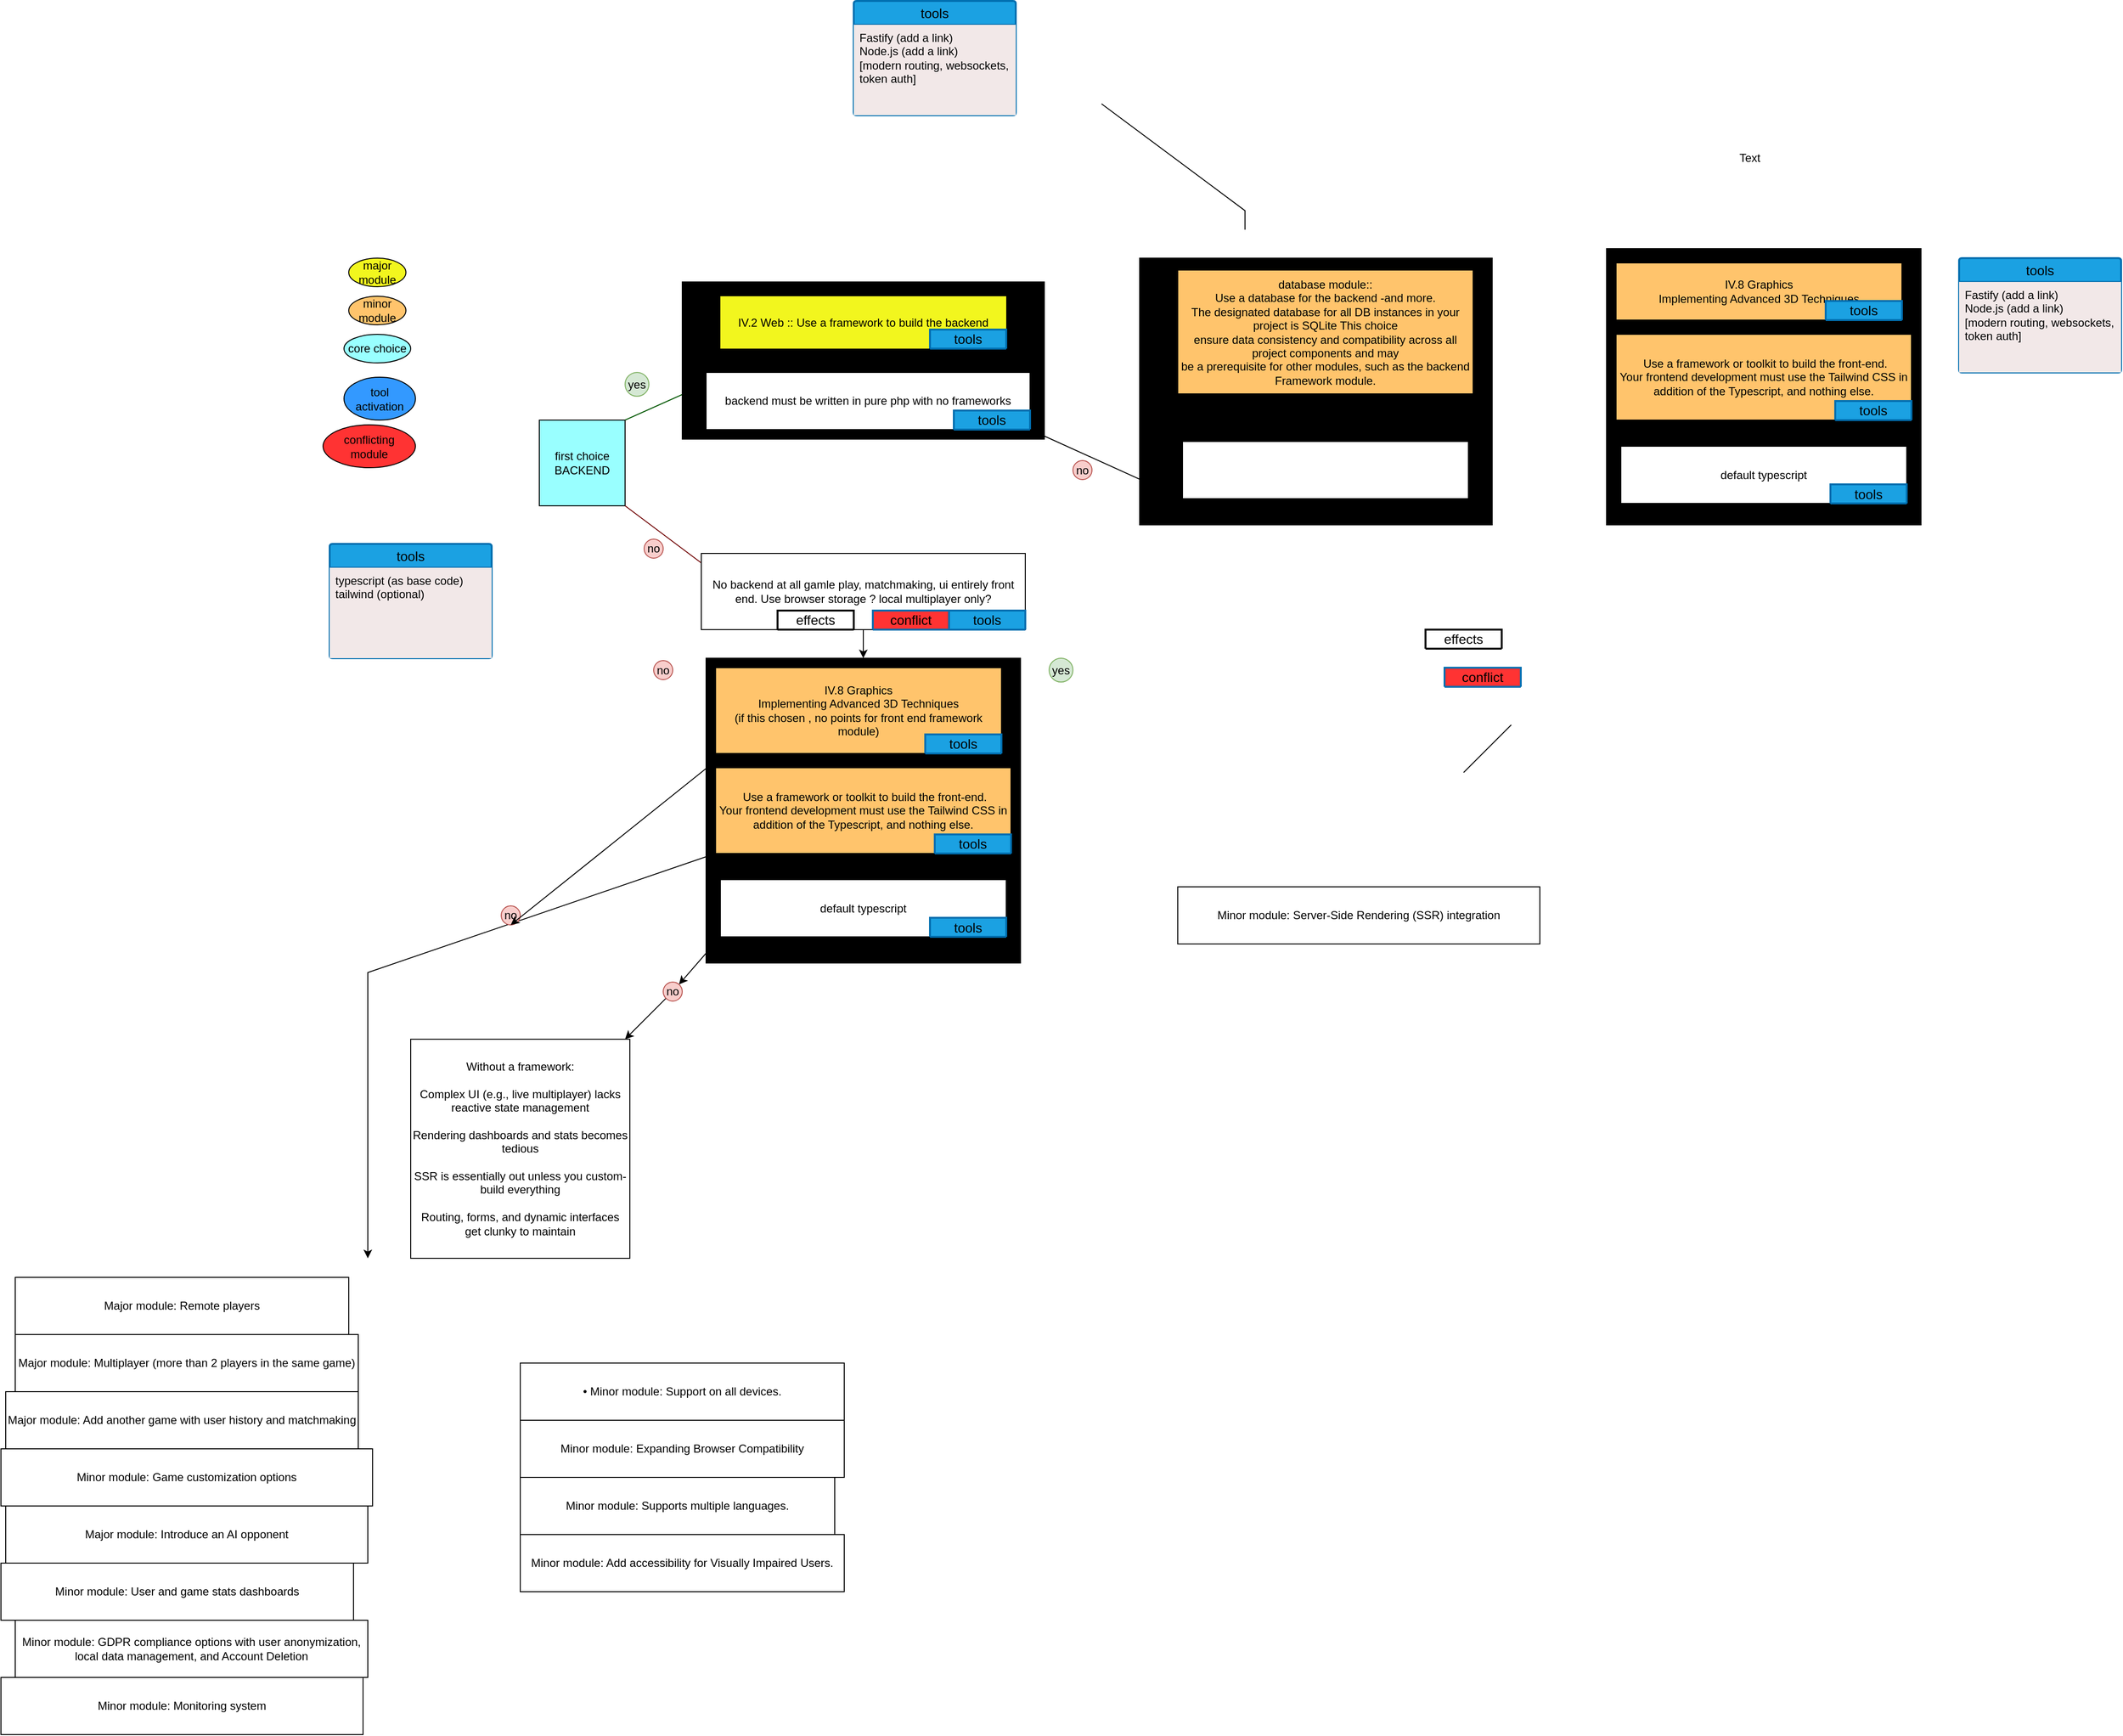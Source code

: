 <mxfile version="28.0.6">
  <diagram name="Page-1" id="Ymi0RUkjMWENUb1TxihJ">
    <mxGraphModel dx="1938" dy="1643" grid="1" gridSize="10" guides="1" tooltips="1" connect="1" arrows="1" fold="1" page="1" pageScale="1" pageWidth="850" pageHeight="1100" math="0" shadow="0">
      <root>
        <mxCell id="0" />
        <mxCell id="1" parent="0" />
        <mxCell id="C1lKtvfjvzhaC3hKCN_N-85" value="" style="rounded=0;whiteSpace=wrap;html=1;fillColor=light-dark(#99FFFF,#EDEDED);gradientColor=#FFFFFF;" vertex="1" parent="1">
          <mxGeometry x="660" y="30" width="370" height="280" as="geometry" />
        </mxCell>
        <mxCell id="C1lKtvfjvzhaC3hKCN_N-8" value="no" style="ellipse;whiteSpace=wrap;html=1;aspect=fixed;fillColor=#f8cecc;strokeColor=#b85450;" vertex="1" parent="1">
          <mxGeometry x="140" y="325" width="20" height="20" as="geometry" />
        </mxCell>
        <mxCell id="C1lKtvfjvzhaC3hKCN_N-7" value="yes" style="ellipse;whiteSpace=wrap;html=1;aspect=fixed;fillColor=#d5e8d4;strokeColor=#82b366;container=0;" vertex="1" parent="1">
          <mxGeometry x="120" y="150" width="25" height="25" as="geometry" />
        </mxCell>
        <mxCell id="C1lKtvfjvzhaC3hKCN_N-1" value="first choice&lt;div&gt;BACKEND&lt;/div&gt;" style="whiteSpace=wrap;html=1;aspect=fixed;fillColor=light-dark(#99FFFF,#EDEDED);" vertex="1" parent="1">
          <mxGeometry x="30" y="200" width="90" height="90" as="geometry" />
        </mxCell>
        <mxCell id="C1lKtvfjvzhaC3hKCN_N-3" value="" style="endArrow=none;html=1;rounded=0;exitX=1;exitY=0;exitDx=0;exitDy=0;fillColor=#008a00;strokeColor=#005700;entryX=0.007;entryY=0.709;entryDx=0;entryDy=0;entryPerimeter=0;" edge="1" parent="1" source="C1lKtvfjvzhaC3hKCN_N-1" target="C1lKtvfjvzhaC3hKCN_N-22">
          <mxGeometry width="50" height="50" relative="1" as="geometry">
            <mxPoint x="140" y="190" as="sourcePoint" />
            <mxPoint x="190" y="140" as="targetPoint" />
          </mxGeometry>
        </mxCell>
        <mxCell id="C1lKtvfjvzhaC3hKCN_N-4" value="" style="endArrow=none;html=1;rounded=0;exitX=1;exitY=1;exitDx=0;exitDy=0;fillColor=#a20025;strokeColor=#6F0000;" edge="1" parent="1" source="C1lKtvfjvzhaC3hKCN_N-1">
          <mxGeometry width="50" height="50" relative="1" as="geometry">
            <mxPoint x="140" y="290" as="sourcePoint" />
            <mxPoint x="200" y="350" as="targetPoint" />
          </mxGeometry>
        </mxCell>
        <mxCell id="C1lKtvfjvzhaC3hKCN_N-9" value="major module" style="ellipse;whiteSpace=wrap;html=1;fillColor=light-dark(#F2F61E,#EDEDED);" vertex="1" parent="1">
          <mxGeometry x="-170" y="30" width="60" height="30" as="geometry" />
        </mxCell>
        <mxCell id="C1lKtvfjvzhaC3hKCN_N-10" value="minor module" style="ellipse;whiteSpace=wrap;html=1;fillColor=light-dark(#FFC46C,#EDEDED);" vertex="1" parent="1">
          <mxGeometry x="-170" y="70" width="60" height="30" as="geometry" />
        </mxCell>
        <mxCell id="C1lKtvfjvzhaC3hKCN_N-14" value="core choice" style="ellipse;whiteSpace=wrap;html=1;fillColor=light-dark(#99FFFF,#EDEDED);" vertex="1" parent="1">
          <mxGeometry x="-175" y="110" width="70" height="30" as="geometry" />
        </mxCell>
        <mxCell id="C1lKtvfjvzhaC3hKCN_N-15" value="tool activation" style="ellipse;whiteSpace=wrap;html=1;fillColor=#3399FF;" vertex="1" parent="1">
          <mxGeometry x="-175" y="155" width="75" height="45" as="geometry" />
        </mxCell>
        <mxCell id="C1lKtvfjvzhaC3hKCN_N-110" style="edgeStyle=orthogonalEdgeStyle;rounded=0;orthogonalLoop=1;jettySize=auto;html=1;entryX=0.5;entryY=0;entryDx=0;entryDy=0;" edge="1" parent="1" source="C1lKtvfjvzhaC3hKCN_N-34" target="C1lKtvfjvzhaC3hKCN_N-94">
          <mxGeometry relative="1" as="geometry" />
        </mxCell>
        <mxCell id="C1lKtvfjvzhaC3hKCN_N-34" value="No backend at all gamle play, matchmaking, ui entirely front end. Use browser storage ? local multiplayer only?" style="rounded=0;whiteSpace=wrap;html=1;" vertex="1" parent="1">
          <mxGeometry x="200" y="340" width="340" height="80" as="geometry" />
        </mxCell>
        <mxCell id="C1lKtvfjvzhaC3hKCN_N-35" value="&lt;font style=&quot;color: rgb(0, 0, 0);&quot;&gt;tools&lt;/font&gt;" style="swimlane;childLayout=stackLayout;horizontal=1;startSize=25;horizontalStack=0;rounded=1;fontSize=14;fontStyle=0;strokeWidth=2;resizeParent=0;resizeLast=1;shadow=0;dashed=0;align=center;arcSize=4;whiteSpace=wrap;html=1;fillColor=#1ba1e2;fontColor=#ffffff;strokeColor=#006EAF;movable=1;resizable=1;rotatable=1;deletable=1;editable=1;locked=0;connectable=1;" vertex="1" collapsed="1" parent="1">
          <mxGeometry x="460" y="400" width="80" height="20" as="geometry">
            <mxRectangle x="460" y="400" width="170" height="120" as="alternateBounds" />
          </mxGeometry>
        </mxCell>
        <mxCell id="C1lKtvfjvzhaC3hKCN_N-36" value="" style="align=left;strokeColor=none;fillColor=light-dark(#f2e8e8, #ededed);spacingLeft=4;spacingRight=4;fontSize=12;verticalAlign=top;resizable=0;rotatable=0;part=1;html=1;whiteSpace=wrap;" vertex="1" parent="C1lKtvfjvzhaC3hKCN_N-35">
          <mxGeometry y="25" width="170" height="95" as="geometry" />
        </mxCell>
        <mxCell id="C1lKtvfjvzhaC3hKCN_N-43" value="&lt;font style=&quot;color: rgb(0, 0, 0);&quot;&gt;tools&lt;/font&gt;" style="swimlane;childLayout=stackLayout;horizontal=1;startSize=25;horizontalStack=0;rounded=1;fontSize=14;fontStyle=0;strokeWidth=2;resizeParent=0;resizeLast=1;shadow=0;dashed=0;align=center;arcSize=4;whiteSpace=wrap;html=1;fillColor=#1ba1e2;fontColor=#ffffff;strokeColor=#006EAF;movable=1;resizable=1;rotatable=1;deletable=1;editable=1;locked=0;connectable=1;" vertex="1" parent="1">
          <mxGeometry x="360" y="-240" width="170" height="120" as="geometry">
            <mxRectangle x="770" y="140" width="80" height="20" as="alternateBounds" />
          </mxGeometry>
        </mxCell>
        <mxCell id="C1lKtvfjvzhaC3hKCN_N-44" value="Fastify (add a link)&lt;div&gt;Node.js (add a link)&lt;/div&gt;&lt;div&gt;[modern routing, websockets, token auth]&lt;/div&gt;" style="align=left;strokeColor=none;fillColor=light-dark(#f2e8e8, #ededed);spacingLeft=4;spacingRight=4;fontSize=12;verticalAlign=top;resizable=0;rotatable=0;part=1;html=1;whiteSpace=wrap;" vertex="1" parent="C1lKtvfjvzhaC3hKCN_N-43">
          <mxGeometry y="25" width="170" height="95" as="geometry" />
        </mxCell>
        <mxCell id="C1lKtvfjvzhaC3hKCN_N-47" value="conflicting module" style="ellipse;whiteSpace=wrap;html=1;fillColor=#FF3333;" vertex="1" parent="1">
          <mxGeometry x="-197" y="205" width="97" height="45" as="geometry" />
        </mxCell>
        <mxCell id="C1lKtvfjvzhaC3hKCN_N-51" value="Minor module: Supports multiple languages." style="rounded=0;whiteSpace=wrap;html=1;" vertex="1" parent="1">
          <mxGeometry x="10" y="1310" width="330" height="60" as="geometry" />
        </mxCell>
        <mxCell id="C1lKtvfjvzhaC3hKCN_N-52" value="Minor module: Add accessibility for Visually Impaired Users." style="rounded=0;whiteSpace=wrap;html=1;" vertex="1" parent="1">
          <mxGeometry x="10" y="1370" width="340" height="60" as="geometry" />
        </mxCell>
        <mxCell id="C1lKtvfjvzhaC3hKCN_N-53" value="• Minor module: Support on all devices." style="rounded=0;whiteSpace=wrap;html=1;" vertex="1" parent="1">
          <mxGeometry x="10" y="1190" width="340" height="60" as="geometry" />
        </mxCell>
        <mxCell id="C1lKtvfjvzhaC3hKCN_N-54" value="Minor module: Expanding Browser Compatibility" style="rounded=0;whiteSpace=wrap;html=1;" vertex="1" parent="1">
          <mxGeometry x="10" y="1250" width="340" height="60" as="geometry" />
        </mxCell>
        <mxCell id="C1lKtvfjvzhaC3hKCN_N-59" value="Major module: Remote players" style="rounded=0;whiteSpace=wrap;html=1;" vertex="1" parent="1">
          <mxGeometry x="-520" y="1100" width="350" height="60" as="geometry" />
        </mxCell>
        <mxCell id="C1lKtvfjvzhaC3hKCN_N-60" value="Major module: Multiplayer (more than 2 players in the same game)" style="rounded=0;whiteSpace=wrap;html=1;" vertex="1" parent="1">
          <mxGeometry x="-520" y="1160" width="360" height="60" as="geometry" />
        </mxCell>
        <mxCell id="C1lKtvfjvzhaC3hKCN_N-61" value="Major module: Add another game with user history and matchmaking" style="rounded=0;whiteSpace=wrap;html=1;" vertex="1" parent="1">
          <mxGeometry x="-530" y="1220" width="370" height="60" as="geometry" />
        </mxCell>
        <mxCell id="C1lKtvfjvzhaC3hKCN_N-62" value="Minor module: Game customization options" style="rounded=0;whiteSpace=wrap;html=1;" vertex="1" parent="1">
          <mxGeometry x="-535" y="1280" width="390" height="60" as="geometry" />
        </mxCell>
        <mxCell id="C1lKtvfjvzhaC3hKCN_N-63" value="Major module: Introduce an AI opponent" style="rounded=0;whiteSpace=wrap;html=1;" vertex="1" parent="1">
          <mxGeometry x="-530" y="1340" width="380" height="60" as="geometry" />
        </mxCell>
        <mxCell id="C1lKtvfjvzhaC3hKCN_N-64" value="Minor module: User and game stats dashboards" style="rounded=0;whiteSpace=wrap;html=1;" vertex="1" parent="1">
          <mxGeometry x="-535" y="1400" width="370" height="60" as="geometry" />
        </mxCell>
        <mxCell id="C1lKtvfjvzhaC3hKCN_N-65" value="Minor module: GDPR compliance options with user anonymization, local data management, and Account Deletion" style="rounded=0;whiteSpace=wrap;html=1;" vertex="1" parent="1">
          <mxGeometry x="-520" y="1460" width="370" height="60" as="geometry" />
        </mxCell>
        <mxCell id="C1lKtvfjvzhaC3hKCN_N-66" value="Minor module: Monitoring system" style="rounded=0;whiteSpace=wrap;html=1;" vertex="1" parent="1">
          <mxGeometry x="-535" y="1520" width="380" height="60" as="geometry" />
        </mxCell>
        <mxCell id="C1lKtvfjvzhaC3hKCN_N-67" value="Minor module: Server-Side Rendering (SSR) integration" style="rounded=0;whiteSpace=wrap;html=1;" vertex="1" parent="1">
          <mxGeometry x="700" y="690" width="380" height="60" as="geometry" />
        </mxCell>
        <mxCell id="C1lKtvfjvzhaC3hKCN_N-68" value="&lt;div&gt;Without a framework:&lt;/div&gt;&lt;div&gt;&lt;br&gt;&lt;/div&gt;&lt;div&gt;Complex UI (e.g., live multiplayer) lacks reactive state management&lt;/div&gt;&lt;div&gt;&lt;br&gt;&lt;/div&gt;&lt;div&gt;Rendering dashboards and stats becomes tedious&lt;/div&gt;&lt;div&gt;&lt;br&gt;&lt;/div&gt;&lt;div&gt;SSR is essentially out unless you custom-build everything&lt;/div&gt;&lt;div&gt;&lt;br&gt;&lt;/div&gt;&lt;div&gt;Routing, forms, and dynamic interfaces get clunky to maintain&lt;/div&gt;" style="whiteSpace=wrap;html=1;aspect=fixed;" vertex="1" parent="1">
          <mxGeometry x="-105" y="850" width="230" height="230" as="geometry" />
        </mxCell>
        <mxCell id="C1lKtvfjvzhaC3hKCN_N-70" value="no" style="ellipse;whiteSpace=wrap;html=1;aspect=fixed;fillColor=#f8cecc;strokeColor=#b85450;" vertex="1" parent="1">
          <mxGeometry x="150" y="452.5" width="20" height="20" as="geometry" />
        </mxCell>
        <mxCell id="C1lKtvfjvzhaC3hKCN_N-71" value="" style="endArrow=none;html=1;rounded=0;" edge="1" parent="1">
          <mxGeometry width="50" height="50" relative="1" as="geometry">
            <mxPoint x="1000" y="570" as="sourcePoint" />
            <mxPoint x="1050" y="520" as="targetPoint" />
            <Array as="points">
              <mxPoint x="1020" y="550" />
            </Array>
          </mxGeometry>
        </mxCell>
        <mxCell id="C1lKtvfjvzhaC3hKCN_N-72" value="yes" style="ellipse;whiteSpace=wrap;html=1;aspect=fixed;fillColor=#d5e8d4;strokeColor=#82b366;container=0;" vertex="1" parent="1">
          <mxGeometry x="565" y="450" width="25" height="25" as="geometry" />
        </mxCell>
        <mxCell id="C1lKtvfjvzhaC3hKCN_N-73" value="effects" style="swimlane;childLayout=stackLayout;horizontal=1;startSize=30;horizontalStack=0;rounded=1;fontSize=14;fontStyle=0;strokeWidth=2;resizeParent=0;resizeLast=1;shadow=0;dashed=0;align=center;arcSize=4;whiteSpace=wrap;html=1;" vertex="1" collapsed="1" parent="1">
          <mxGeometry x="280" y="400" width="80" height="20" as="geometry">
            <mxRectangle x="80" y="390" width="275" height="320" as="alternateBounds" />
          </mxGeometry>
        </mxCell>
        <mxCell id="C1lKtvfjvzhaC3hKCN_N-74" value="&lt;div&gt;You are limited to client-side logic only&lt;/div&gt;&lt;div&gt;&lt;br&gt;&lt;/div&gt;&lt;div&gt;All multiplayer interactions are local-only&lt;/div&gt;&lt;div&gt;&lt;br&gt;&lt;/div&gt;&lt;div&gt;Tournament and player data is session-based, unless saved manually per client&lt;/div&gt;&lt;div&gt;&lt;br&gt;&lt;/div&gt;&lt;div&gt;You cannot offer persistent stats, history, or online profiles&lt;/div&gt;&lt;div&gt;&lt;br&gt;&lt;/div&gt;&lt;div&gt;You are bypassing backend-related security features like hashed password storage and JWT&lt;/div&gt;&lt;div&gt;&lt;br&gt;&lt;/div&gt;&lt;div&gt;Any additional modules requiring DB/API/backend must be disabled or replaced by local-only features&lt;/div&gt;" style="align=left;strokeColor=none;fillColor=none;spacingLeft=4;spacingRight=4;fontSize=12;verticalAlign=top;resizable=0;rotatable=0;part=1;html=1;whiteSpace=wrap;" vertex="1" parent="C1lKtvfjvzhaC3hKCN_N-73">
          <mxGeometry y="30" width="275" height="290" as="geometry" />
        </mxCell>
        <mxCell id="C1lKtvfjvzhaC3hKCN_N-75" value="&lt;font style=&quot;color: rgb(0, 0, 0);&quot;&gt;conflict&lt;/font&gt;" style="swimlane;childLayout=stackLayout;horizontal=1;startSize=25;horizontalStack=0;rounded=1;fontSize=14;fontStyle=0;strokeWidth=2;resizeParent=0;resizeLast=1;shadow=0;dashed=0;align=center;arcSize=4;whiteSpace=wrap;html=1;fillColor=#FF3333;fontColor=#ffffff;strokeColor=#006EAF;movable=1;resizable=1;rotatable=1;deletable=1;editable=1;locked=0;connectable=1;" vertex="1" collapsed="1" parent="1">
          <mxGeometry x="980" y="460" width="80" height="20" as="geometry">
            <mxRectangle x="970" y="490" width="280" height="560" as="alternateBounds" />
          </mxGeometry>
        </mxCell>
        <mxCell id="C1lKtvfjvzhaC3hKCN_N-76" value="IV.2 Web&amp;nbsp;&lt;div&gt;-&amp;nbsp;Major module: Use a framework to build the backend&lt;br&gt;&lt;div&gt;- Minor module: Use a database for the backend -and more.&lt;div&gt;-&amp;nbsp;Major module: Store the score of a tournament in the Blockchain&lt;/div&gt;&lt;div&gt;&lt;br&gt;&lt;/div&gt;&lt;div&gt;user management&lt;/div&gt;&lt;div&gt;-&amp;nbsp;Major module: Standard user management, authentication, users across tournaments&lt;/div&gt;&lt;div&gt;-&amp;nbsp;Major module: Implementing a remote authentication&lt;/div&gt;&lt;div&gt;gameplay ans user exp&lt;/div&gt;&lt;div&gt;-Major module: Live chat&lt;br&gt;&lt;div&gt;&lt;br&gt;&lt;/div&gt;&lt;div&gt;cybersecurity&lt;/div&gt;&lt;div&gt;-&amp;nbsp;&lt;span style=&quot;background-color: transparent;&quot;&gt;Major module: Implement WAF/ModSecurity with a hardened configuration and HashiCorp Vault for secrets management&lt;/span&gt;&lt;/div&gt;&lt;div&gt;- Major module: Implement Two-Factor Authentication (2FA) and JWT&lt;/div&gt;&lt;div&gt;&lt;br&gt;&lt;/div&gt;&lt;/div&gt;&lt;/div&gt;&lt;/div&gt;&lt;div&gt;devops&lt;/div&gt;&lt;div&gt;&lt;div&gt;- Major module: Infrastructure setup for log management&lt;/div&gt;&lt;div&gt;- Major module: Designing the backend as microservices&lt;/div&gt;&lt;/div&gt;&lt;div&gt;&lt;br&gt;&lt;/div&gt;&lt;div&gt;server side pong&lt;/div&gt;&lt;div&gt;-&amp;nbsp;&lt;span style=&quot;background-color: transparent;&quot;&gt;Major module: Replace basic Pong with server-side Pong and implement an API&lt;/span&gt;&lt;/div&gt;&lt;div&gt;- Major module: Enabling Pong gameplay via CLI against web users with API integration&lt;/div&gt;" style="align=left;strokeColor=none;fillColor=light-dark(#f2e8e8, #ededed);spacingLeft=4;spacingRight=4;fontSize=12;verticalAlign=top;resizable=0;rotatable=0;part=1;html=1;whiteSpace=wrap;" vertex="1" parent="C1lKtvfjvzhaC3hKCN_N-75">
          <mxGeometry y="25" width="280" height="535" as="geometry" />
        </mxCell>
        <mxCell id="C1lKtvfjvzhaC3hKCN_N-77" value="effects" style="swimlane;childLayout=stackLayout;horizontal=1;startSize=30;horizontalStack=0;rounded=1;fontSize=14;fontStyle=0;strokeWidth=2;resizeParent=0;resizeLast=1;shadow=0;dashed=0;align=center;arcSize=4;whiteSpace=wrap;html=1;" vertex="1" collapsed="1" parent="1">
          <mxGeometry x="960" y="420" width="80" height="20" as="geometry">
            <mxRectangle x="80" y="390" width="275" height="320" as="alternateBounds" />
          </mxGeometry>
        </mxCell>
        <mxCell id="C1lKtvfjvzhaC3hKCN_N-78" value="&lt;div&gt;You are limited to client-side logic only&lt;/div&gt;&lt;div&gt;&lt;br&gt;&lt;/div&gt;&lt;div&gt;All multiplayer interactions are local-only&lt;/div&gt;&lt;div&gt;&lt;br&gt;&lt;/div&gt;&lt;div&gt;Tournament and player data is session-based, unless saved manually per client&lt;/div&gt;&lt;div&gt;&lt;br&gt;&lt;/div&gt;&lt;div&gt;You cannot offer persistent stats, history, or online profiles&lt;/div&gt;&lt;div&gt;&lt;br&gt;&lt;/div&gt;&lt;div&gt;You are bypassing backend-related security features like hashed password storage and JWT&lt;/div&gt;&lt;div&gt;&lt;br&gt;&lt;/div&gt;&lt;div&gt;Any additional modules requiring DB/API/backend must be disabled or replaced by local-only features&lt;/div&gt;" style="align=left;strokeColor=none;fillColor=none;spacingLeft=4;spacingRight=4;fontSize=12;verticalAlign=top;resizable=0;rotatable=0;part=1;html=1;whiteSpace=wrap;" vertex="1" parent="C1lKtvfjvzhaC3hKCN_N-77">
          <mxGeometry y="30" width="275" height="290" as="geometry" />
        </mxCell>
        <mxCell id="C1lKtvfjvzhaC3hKCN_N-80" value="" style="rounded=0;whiteSpace=wrap;html=1;fillColor=light-dark(#99FFFF,#EDEDED);gradientColor=#FFFFFF;" vertex="1" parent="1">
          <mxGeometry x="1150" y="20" width="330" height="290" as="geometry" />
        </mxCell>
        <mxCell id="C1lKtvfjvzhaC3hKCN_N-40" value="&lt;div&gt;&amp;nbsp;Use a framework or toolkit to build the front-end.&lt;/div&gt;&lt;div&gt;Your frontend development must use the Tailwind CSS in addition of the Typescript, and nothing else.&lt;/div&gt;" style="rounded=0;whiteSpace=wrap;html=1;fillColor=light-dark(#FFC46C,#EDEDED);" vertex="1" parent="1">
          <mxGeometry x="1160" y="110" width="310" height="90" as="geometry" />
        </mxCell>
        <mxCell id="C1lKtvfjvzhaC3hKCN_N-41" value="&lt;font style=&quot;color: rgb(0, 0, 0);&quot;&gt;tools&lt;/font&gt;" style="swimlane;childLayout=stackLayout;horizontal=1;startSize=25;horizontalStack=0;rounded=1;fontSize=14;fontStyle=0;strokeWidth=2;resizeParent=0;resizeLast=1;shadow=0;dashed=0;align=center;arcSize=4;whiteSpace=wrap;html=1;fillColor=#1ba1e2;fontColor=#ffffff;strokeColor=#006EAF;movable=1;resizable=1;rotatable=1;deletable=1;editable=1;locked=0;connectable=1;" vertex="1" parent="1">
          <mxGeometry x="1520" y="30" width="170" height="120" as="geometry">
            <mxRectangle x="1470" y="70" width="80" height="20" as="alternateBounds" />
          </mxGeometry>
        </mxCell>
        <mxCell id="C1lKtvfjvzhaC3hKCN_N-42" value="Fastify (add a link)&lt;div&gt;Node.js (add a link)&lt;/div&gt;&lt;div&gt;[modern routing, websockets, token auth]&lt;/div&gt;" style="align=left;strokeColor=none;fillColor=light-dark(#f2e8e8, #ededed);spacingLeft=4;spacingRight=4;fontSize=12;verticalAlign=top;resizable=0;rotatable=0;part=1;html=1;whiteSpace=wrap;" vertex="1" parent="C1lKtvfjvzhaC3hKCN_N-41">
          <mxGeometry y="25" width="170" height="95" as="geometry" />
        </mxCell>
        <mxCell id="C1lKtvfjvzhaC3hKCN_N-81" value="&lt;div&gt;IV.8 Graphics&lt;/div&gt;&lt;div&gt;Implementing Advanced 3D Techniques&lt;/div&gt;" style="rounded=0;whiteSpace=wrap;html=1;fillColor=light-dark(#FFC46C,#EDEDED);" vertex="1" parent="1">
          <mxGeometry x="1160" y="35" width="300" height="60" as="geometry" />
        </mxCell>
        <mxCell id="C1lKtvfjvzhaC3hKCN_N-82" value="default typescript" style="rounded=0;whiteSpace=wrap;html=1;" vertex="1" parent="1">
          <mxGeometry x="1165" y="227.5" width="300" height="60" as="geometry" />
        </mxCell>
        <mxCell id="C1lKtvfjvzhaC3hKCN_N-87" value="Text" style="text;html=1;align=center;verticalAlign=middle;resizable=0;points=[];autosize=1;strokeColor=none;fillColor=none;" vertex="1" parent="1">
          <mxGeometry x="1275" y="-90" width="50" height="30" as="geometry" />
        </mxCell>
        <mxCell id="C1lKtvfjvzhaC3hKCN_N-94" value="" style="rounded=0;whiteSpace=wrap;html=1;fillColor=light-dark(#99FFFF,#EDEDED);gradientColor=#FFFFFF;" vertex="1" parent="1">
          <mxGeometry x="205" y="450" width="330" height="320" as="geometry" />
        </mxCell>
        <mxCell id="C1lKtvfjvzhaC3hKCN_N-95" value="&lt;div&gt;&amp;nbsp;Use a framework or toolkit to build the front-end.&lt;/div&gt;&lt;div&gt;Your frontend development must use the Tailwind CSS in addition of the Typescript, and nothing else.&lt;/div&gt;" style="rounded=0;whiteSpace=wrap;html=1;fillColor=light-dark(#FFC46C,#EDEDED);" vertex="1" parent="1">
          <mxGeometry x="215" y="565" width="310" height="90" as="geometry" />
        </mxCell>
        <mxCell id="C1lKtvfjvzhaC3hKCN_N-96" value="&lt;div&gt;IV.8 Graphics&lt;/div&gt;&lt;div&gt;Implementing Advanced 3D Techniques&lt;/div&gt;&lt;div&gt;(if this chosen , no points for front end framework module)&lt;/div&gt;" style="rounded=0;whiteSpace=wrap;html=1;fillColor=light-dark(#FFC46C,#EDEDED);" vertex="1" parent="1">
          <mxGeometry x="215" y="460" width="300" height="90" as="geometry" />
        </mxCell>
        <mxCell id="C1lKtvfjvzhaC3hKCN_N-97" value="default typescript" style="rounded=0;whiteSpace=wrap;html=1;" vertex="1" parent="1">
          <mxGeometry x="220" y="682.5" width="300" height="60" as="geometry" />
        </mxCell>
        <mxCell id="C1lKtvfjvzhaC3hKCN_N-98" value="&lt;font style=&quot;color: rgb(0, 0, 0);&quot;&gt;tools&lt;/font&gt;" style="swimlane;childLayout=stackLayout;horizontal=1;startSize=25;horizontalStack=0;rounded=1;fontSize=14;fontStyle=0;strokeWidth=2;resizeParent=0;resizeLast=1;shadow=0;dashed=0;align=center;arcSize=4;whiteSpace=wrap;html=1;fillColor=#1ba1e2;fontColor=#ffffff;strokeColor=#006EAF;movable=1;resizable=1;rotatable=1;deletable=1;editable=1;locked=0;connectable=1;" vertex="1" collapsed="1" parent="1">
          <mxGeometry x="435" y="530" width="80" height="20" as="geometry">
            <mxRectangle x="-90" y="490" width="170" height="120" as="alternateBounds" />
          </mxGeometry>
        </mxCell>
        <mxCell id="C1lKtvfjvzhaC3hKCN_N-99" value="typescript&lt;div&gt;Babylon.js&lt;br&gt;&lt;div&gt;tailwind (optional)&lt;/div&gt;&lt;/div&gt;" style="align=left;strokeColor=none;fillColor=light-dark(#f2e8e8, #ededed);spacingLeft=4;spacingRight=4;fontSize=12;verticalAlign=top;resizable=0;rotatable=0;part=1;html=1;whiteSpace=wrap;" vertex="1" parent="C1lKtvfjvzhaC3hKCN_N-98">
          <mxGeometry y="25" width="170" height="95" as="geometry" />
        </mxCell>
        <mxCell id="C1lKtvfjvzhaC3hKCN_N-100" value="&lt;font style=&quot;color: rgb(0, 0, 0);&quot;&gt;tools&lt;/font&gt;" style="swimlane;childLayout=stackLayout;horizontal=1;startSize=25;horizontalStack=0;rounded=1;fontSize=14;fontStyle=0;strokeWidth=2;resizeParent=0;resizeLast=1;shadow=0;dashed=0;align=center;arcSize=4;whiteSpace=wrap;html=1;fillColor=#1ba1e2;fontColor=#ffffff;strokeColor=#006EAF;movable=1;resizable=1;rotatable=1;deletable=1;editable=1;locked=0;connectable=1;" vertex="1" collapsed="1" parent="1">
          <mxGeometry x="445" y="635" width="80" height="20" as="geometry">
            <mxRectangle x="-190" y="580" width="170" height="120" as="alternateBounds" />
          </mxGeometry>
        </mxCell>
        <mxCell id="C1lKtvfjvzhaC3hKCN_N-101" value="typescript&amp;nbsp;&lt;div&gt;tailwind css&amp;nbsp;&lt;/div&gt;&lt;div&gt;ONLY&lt;/div&gt;" style="align=left;strokeColor=none;fillColor=light-dark(#f2e8e8, #ededed);spacingLeft=4;spacingRight=4;fontSize=12;verticalAlign=top;resizable=0;rotatable=0;part=1;html=1;whiteSpace=wrap;" vertex="1" parent="C1lKtvfjvzhaC3hKCN_N-100">
          <mxGeometry y="25" width="170" height="95" as="geometry" />
        </mxCell>
        <mxCell id="C1lKtvfjvzhaC3hKCN_N-29" value="&lt;font style=&quot;color: rgb(0, 0, 0);&quot;&gt;tools&lt;/font&gt;" style="swimlane;childLayout=stackLayout;horizontal=1;startSize=25;horizontalStack=0;rounded=1;fontSize=14;fontStyle=0;strokeWidth=2;resizeParent=0;resizeLast=1;shadow=0;dashed=0;align=center;arcSize=4;whiteSpace=wrap;html=1;fillColor=#1ba1e2;fontColor=#ffffff;strokeColor=#006EAF;movable=1;resizable=1;rotatable=1;deletable=1;editable=1;locked=0;connectable=1;" vertex="1" collapsed="1" parent="1">
          <mxGeometry x="440" y="722.5" width="80" height="20" as="geometry">
            <mxRectangle x="440" y="722.5" width="170" height="120" as="alternateBounds" />
          </mxGeometry>
        </mxCell>
        <mxCell id="C1lKtvfjvzhaC3hKCN_N-30" value="typescript (as base code)&lt;div&gt;tailwind (optional)&lt;/div&gt;&lt;div&gt;free to choose others&lt;/div&gt;" style="align=left;strokeColor=none;fillColor=light-dark(#f2e8e8, #ededed);spacingLeft=4;spacingRight=4;fontSize=12;verticalAlign=top;resizable=0;rotatable=0;part=1;html=1;whiteSpace=wrap;" vertex="1" parent="C1lKtvfjvzhaC3hKCN_N-29">
          <mxGeometry y="25" width="170" height="95" as="geometry" />
        </mxCell>
        <mxCell id="C1lKtvfjvzhaC3hKCN_N-102" value="&lt;font style=&quot;color: rgb(0, 0, 0);&quot;&gt;tools&lt;/font&gt;" style="swimlane;childLayout=stackLayout;horizontal=1;startSize=25;horizontalStack=0;rounded=1;fontSize=14;fontStyle=0;strokeWidth=2;resizeParent=0;resizeLast=1;shadow=0;dashed=0;align=center;arcSize=4;whiteSpace=wrap;html=1;fillColor=#1ba1e2;fontColor=#ffffff;strokeColor=#006EAF;movable=1;resizable=1;rotatable=1;deletable=1;editable=1;locked=0;connectable=1;" vertex="1" parent="1">
          <mxGeometry x="-190" y="330" width="170" height="120" as="geometry">
            <mxRectangle x="-90" y="490" width="80" height="20" as="alternateBounds" />
          </mxGeometry>
        </mxCell>
        <mxCell id="C1lKtvfjvzhaC3hKCN_N-103" value="typescript (as base code)&lt;div&gt;tailwind (optional)&lt;/div&gt;" style="align=left;strokeColor=none;fillColor=light-dark(#f2e8e8, #ededed);spacingLeft=4;spacingRight=4;fontSize=12;verticalAlign=top;resizable=0;rotatable=0;part=1;html=1;whiteSpace=wrap;" vertex="1" parent="C1lKtvfjvzhaC3hKCN_N-102">
          <mxGeometry y="25" width="170" height="95" as="geometry" />
        </mxCell>
        <mxCell id="C1lKtvfjvzhaC3hKCN_N-104" value="&lt;font style=&quot;color: rgb(0, 0, 0);&quot;&gt;tools&lt;/font&gt;" style="swimlane;childLayout=stackLayout;horizontal=1;startSize=25;horizontalStack=0;rounded=1;fontSize=14;fontStyle=0;strokeWidth=2;resizeParent=0;resizeLast=1;shadow=0;dashed=0;align=center;arcSize=4;whiteSpace=wrap;html=1;fillColor=#1ba1e2;fontColor=#ffffff;strokeColor=#006EAF;movable=1;resizable=1;rotatable=1;deletable=1;editable=1;locked=0;connectable=1;" vertex="1" collapsed="1" parent="1">
          <mxGeometry x="1380" y="75" width="80" height="20" as="geometry">
            <mxRectangle x="-90" y="490" width="170" height="120" as="alternateBounds" />
          </mxGeometry>
        </mxCell>
        <mxCell id="C1lKtvfjvzhaC3hKCN_N-105" value="typescript&lt;div&gt;Babylon.js&lt;br&gt;&lt;div&gt;tailwind (optional)&lt;/div&gt;&lt;/div&gt;" style="align=left;strokeColor=none;fillColor=light-dark(#f2e8e8, #ededed);spacingLeft=4;spacingRight=4;fontSize=12;verticalAlign=top;resizable=0;rotatable=0;part=1;html=1;whiteSpace=wrap;" vertex="1" parent="C1lKtvfjvzhaC3hKCN_N-104">
          <mxGeometry y="25" width="170" height="95" as="geometry" />
        </mxCell>
        <mxCell id="C1lKtvfjvzhaC3hKCN_N-106" value="&lt;font style=&quot;color: rgb(0, 0, 0);&quot;&gt;tools&lt;/font&gt;" style="swimlane;childLayout=stackLayout;horizontal=1;startSize=25;horizontalStack=0;rounded=1;fontSize=14;fontStyle=0;strokeWidth=2;resizeParent=0;resizeLast=1;shadow=0;dashed=0;align=center;arcSize=4;whiteSpace=wrap;html=1;fillColor=#1ba1e2;fontColor=#ffffff;strokeColor=#006EAF;movable=1;resizable=1;rotatable=1;deletable=1;editable=1;locked=0;connectable=1;" vertex="1" collapsed="1" parent="1">
          <mxGeometry x="1390" y="180" width="80" height="20" as="geometry">
            <mxRectangle x="-190" y="580" width="170" height="120" as="alternateBounds" />
          </mxGeometry>
        </mxCell>
        <mxCell id="C1lKtvfjvzhaC3hKCN_N-107" value="typescript&amp;nbsp;&lt;div&gt;tailwind css&amp;nbsp;&lt;/div&gt;&lt;div&gt;ONLY&lt;/div&gt;" style="align=left;strokeColor=none;fillColor=light-dark(#f2e8e8, #ededed);spacingLeft=4;spacingRight=4;fontSize=12;verticalAlign=top;resizable=0;rotatable=0;part=1;html=1;whiteSpace=wrap;" vertex="1" parent="C1lKtvfjvzhaC3hKCN_N-106">
          <mxGeometry y="25" width="170" height="95" as="geometry" />
        </mxCell>
        <mxCell id="C1lKtvfjvzhaC3hKCN_N-108" value="&lt;font style=&quot;color: rgb(0, 0, 0);&quot;&gt;tools&lt;/font&gt;" style="swimlane;childLayout=stackLayout;horizontal=1;startSize=25;horizontalStack=0;rounded=1;fontSize=14;fontStyle=0;strokeWidth=2;resizeParent=0;resizeLast=1;shadow=0;dashed=0;align=center;arcSize=4;whiteSpace=wrap;html=1;fillColor=#1ba1e2;fontColor=#ffffff;strokeColor=#006EAF;movable=1;resizable=1;rotatable=1;deletable=1;editable=1;locked=0;connectable=1;" vertex="1" collapsed="1" parent="1">
          <mxGeometry x="1385" y="267.5" width="80" height="20" as="geometry">
            <mxRectangle x="-210" y="340" width="170" height="120" as="alternateBounds" />
          </mxGeometry>
        </mxCell>
        <mxCell id="C1lKtvfjvzhaC3hKCN_N-109" value="typescript (as base code)&lt;div&gt;tailwind (optional)&lt;/div&gt;" style="align=left;strokeColor=none;fillColor=light-dark(#f2e8e8, #ededed);spacingLeft=4;spacingRight=4;fontSize=12;verticalAlign=top;resizable=0;rotatable=0;part=1;html=1;whiteSpace=wrap;" vertex="1" parent="C1lKtvfjvzhaC3hKCN_N-108">
          <mxGeometry y="25" width="170" height="95" as="geometry" />
        </mxCell>
        <mxCell id="C1lKtvfjvzhaC3hKCN_N-111" value="" style="endArrow=classic;html=1;rounded=0;exitX=0;exitY=1;exitDx=0;exitDy=0;" edge="1" parent="1" source="C1lKtvfjvzhaC3hKCN_N-112">
          <mxGeometry width="50" height="50" relative="1" as="geometry">
            <mxPoint x="210" y="850" as="sourcePoint" />
            <mxPoint x="120" y="850" as="targetPoint" />
          </mxGeometry>
        </mxCell>
        <mxCell id="C1lKtvfjvzhaC3hKCN_N-113" value="" style="endArrow=classic;html=1;rounded=0;exitX=0;exitY=1;exitDx=0;exitDy=0;" edge="1" parent="1" source="C1lKtvfjvzhaC3hKCN_N-97" target="C1lKtvfjvzhaC3hKCN_N-112">
          <mxGeometry width="50" height="50" relative="1" as="geometry">
            <mxPoint x="220" y="743" as="sourcePoint" />
            <mxPoint x="120" y="850" as="targetPoint" />
          </mxGeometry>
        </mxCell>
        <mxCell id="C1lKtvfjvzhaC3hKCN_N-112" value="no" style="ellipse;whiteSpace=wrap;html=1;aspect=fixed;fillColor=#f8cecc;strokeColor=#b85450;" vertex="1" parent="1">
          <mxGeometry x="160" y="790" width="20" height="20" as="geometry" />
        </mxCell>
        <mxCell id="C1lKtvfjvzhaC3hKCN_N-114" value="" style="endArrow=classic;html=1;rounded=0;exitX=0;exitY=1;exitDx=0;exitDy=0;" edge="1" parent="1" source="C1lKtvfjvzhaC3hKCN_N-95">
          <mxGeometry width="50" height="50" relative="1" as="geometry">
            <mxPoint x="50" y="690" as="sourcePoint" />
            <mxPoint x="-150" y="1080" as="targetPoint" />
            <Array as="points">
              <mxPoint x="-150" y="780" />
            </Array>
          </mxGeometry>
        </mxCell>
        <mxCell id="C1lKtvfjvzhaC3hKCN_N-115" value="no" style="ellipse;whiteSpace=wrap;html=1;aspect=fixed;fillColor=#f8cecc;strokeColor=#b85450;" vertex="1" parent="1">
          <mxGeometry x="-10" y="710" width="20" height="20" as="geometry" />
        </mxCell>
        <mxCell id="C1lKtvfjvzhaC3hKCN_N-116" value="" style="endArrow=classic;html=1;rounded=0;exitX=0.021;exitY=1.031;exitDx=0;exitDy=0;exitPerimeter=0;" edge="1" parent="1" source="C1lKtvfjvzhaC3hKCN_N-96">
          <mxGeometry width="50" height="50" relative="1" as="geometry">
            <mxPoint x="70" y="540" as="sourcePoint" />
            <mxPoint y="730" as="targetPoint" />
          </mxGeometry>
        </mxCell>
        <mxCell id="C1lKtvfjvzhaC3hKCN_N-48" value="&lt;font style=&quot;color: rgb(0, 0, 0);&quot;&gt;conflict&lt;/font&gt;" style="swimlane;childLayout=stackLayout;horizontal=1;startSize=25;horizontalStack=0;rounded=1;fontSize=14;fontStyle=0;strokeWidth=2;resizeParent=0;resizeLast=1;shadow=0;dashed=0;align=center;arcSize=4;whiteSpace=wrap;html=1;fillColor=#FF3333;fontColor=#ffffff;strokeColor=#006EAF;movable=1;resizable=1;rotatable=1;deletable=1;editable=1;locked=0;connectable=1;" vertex="1" collapsed="1" parent="1">
          <mxGeometry x="380" y="400" width="80" height="20" as="geometry">
            <mxRectangle x="380" y="400" width="280" height="680" as="alternateBounds" />
          </mxGeometry>
        </mxCell>
        <mxCell id="C1lKtvfjvzhaC3hKCN_N-49" value="IV.2 Web&amp;nbsp;&lt;div&gt;-&amp;nbsp;Major module: Use a framework to build the backend&lt;br&gt;&lt;div&gt;- Minor module: Use a database for the backend -and more.&lt;div&gt;-&amp;nbsp;Major module: Store the score of a tournament in the Blockchain&lt;/div&gt;&lt;div&gt;&lt;br&gt;&lt;/div&gt;&lt;div&gt;user management&lt;/div&gt;&lt;div&gt;-&amp;nbsp;Major module: Standard user management, authentication, users across tournaments&lt;/div&gt;&lt;div&gt;-&amp;nbsp;Major module: Implementing a remote authentication&lt;/div&gt;&lt;div&gt;gameplay ans user exp&lt;/div&gt;&lt;div&gt;-Major module: Live chat&lt;br&gt;&lt;div&gt;&lt;br&gt;&lt;/div&gt;&lt;div&gt;cybersecurity&lt;/div&gt;&lt;div&gt;-&amp;nbsp;&lt;span style=&quot;background-color: transparent;&quot;&gt;Major module: Implement WAF/ModSecurity with a hardened configuration and HashiCorp Vault for secrets management&lt;/span&gt;&lt;/div&gt;&lt;div&gt;- Major module: Implement Two-Factor Authentication (2FA) and JWT&lt;/div&gt;&lt;div&gt;&lt;br&gt;&lt;/div&gt;&lt;/div&gt;&lt;/div&gt;&lt;/div&gt;&lt;div&gt;devops&lt;/div&gt;&lt;div&gt;&lt;div&gt;- Major module: Infrastructure setup for log management&lt;/div&gt;&lt;div&gt;- Major module: Designing the backend as microservices&lt;/div&gt;&lt;/div&gt;&lt;div&gt;&lt;br&gt;&lt;/div&gt;&lt;div&gt;IV.9 Accessibility&lt;/div&gt;&lt;div&gt;-&amp;nbsp;Minor module: Server-Side Rendering (SSR) Integration.&lt;/div&gt;&lt;div&gt;&lt;br&gt;&lt;/div&gt;&lt;div&gt;server side pong&lt;/div&gt;&lt;div&gt;-&amp;nbsp;&lt;span style=&quot;background-color: transparent;&quot;&gt;Major module: Replace basic Pong with server-side Pong and implement an API&lt;/span&gt;&lt;/div&gt;&lt;div&gt;- Major module: Enabling Pong gameplay via CLI against web users with API integration&lt;/div&gt;" style="align=left;strokeColor=none;fillColor=light-dark(#f2e8e8, #ededed);spacingLeft=4;spacingRight=4;fontSize=12;verticalAlign=top;resizable=0;rotatable=0;part=1;html=1;whiteSpace=wrap;" vertex="1" parent="C1lKtvfjvzhaC3hKCN_N-48">
          <mxGeometry y="25" width="280" height="655" as="geometry" />
        </mxCell>
        <mxCell id="C1lKtvfjvzhaC3hKCN_N-22" value="" style="rounded=0;whiteSpace=wrap;html=1;fillColor=light-dark(#99FFFF,#EDEDED);gradientColor=#FFFFFF;movable=1;resizable=1;rotatable=1;deletable=1;editable=1;locked=0;connectable=1;" vertex="1" parent="1">
          <mxGeometry x="180" y="55" width="380" height="165" as="geometry" />
        </mxCell>
        <mxCell id="C1lKtvfjvzhaC3hKCN_N-12" value="backend must be written in pure php with no frameworks" style="rounded=0;whiteSpace=wrap;html=1;movable=1;resizable=1;rotatable=1;deletable=1;editable=1;locked=0;connectable=1;" vertex="1" parent="1">
          <mxGeometry x="205" y="150" width="340" height="60" as="geometry" />
        </mxCell>
        <mxCell id="C1lKtvfjvzhaC3hKCN_N-13" value="&lt;div style=&quot;&quot;&gt;IV.2 Web :: Use a framework&amp;nbsp;&lt;span style=&quot;background-color: transparent; color: light-dark(rgb(0, 0, 0), rgb(255, 255, 255));&quot;&gt;to build the backend&lt;/span&gt;&lt;/div&gt;" style="rounded=0;whiteSpace=wrap;html=1;fillColor=light-dark(#F2F61E,#EDEDED);gradientColor=none;gradientDirection=east;align=center;strokeColor=none;movable=1;resizable=1;rotatable=1;deletable=1;editable=1;locked=0;connectable=1;" vertex="1" parent="1">
          <mxGeometry x="220" y="70" width="300" height="55" as="geometry" />
        </mxCell>
        <mxCell id="C1lKtvfjvzhaC3hKCN_N-19" value="&lt;font style=&quot;color: rgb(0, 0, 0);&quot;&gt;tools&lt;/font&gt;" style="swimlane;childLayout=stackLayout;horizontal=1;startSize=25;horizontalStack=0;rounded=1;fontSize=14;fontStyle=0;strokeWidth=2;resizeParent=0;resizeLast=1;shadow=0;dashed=0;align=center;arcSize=4;whiteSpace=wrap;html=1;fillColor=#1ba1e2;fontColor=#ffffff;strokeColor=#006EAF;movable=1;resizable=1;rotatable=1;deletable=1;editable=1;locked=0;connectable=1;" vertex="1" collapsed="1" parent="1">
          <mxGeometry x="440" y="105" width="80" height="20" as="geometry">
            <mxRectangle x="250" y="125" width="230" height="120" as="alternateBounds" />
          </mxGeometry>
        </mxCell>
        <mxCell id="C1lKtvfjvzhaC3hKCN_N-20" value="Fastify (add a link)&lt;div&gt;Node.js (add a link)&lt;/div&gt;&lt;div&gt;[modern routing, websockets, token auth]&lt;/div&gt;" style="align=left;strokeColor=none;fillColor=light-dark(#f2e8e8, #ededed);spacingLeft=4;spacingRight=4;fontSize=12;verticalAlign=top;resizable=0;rotatable=0;part=1;html=1;whiteSpace=wrap;" vertex="1" parent="C1lKtvfjvzhaC3hKCN_N-19">
          <mxGeometry y="25" width="230" height="95" as="geometry" />
        </mxCell>
        <mxCell id="C1lKtvfjvzhaC3hKCN_N-26" value="&lt;font style=&quot;color: rgb(0, 0, 0);&quot;&gt;tools&lt;/font&gt;" style="swimlane;childLayout=stackLayout;horizontal=1;startSize=25;horizontalStack=0;rounded=1;fontSize=14;fontStyle=0;strokeWidth=2;resizeParent=0;resizeLast=1;shadow=0;dashed=0;align=center;arcSize=4;whiteSpace=wrap;html=1;fillColor=#1ba1e2;fontColor=#ffffff;strokeColor=#006EAF;movable=1;resizable=1;rotatable=1;deletable=1;editable=1;locked=0;connectable=1;" vertex="1" collapsed="1" parent="1">
          <mxGeometry x="465" y="190" width="80" height="20" as="geometry">
            <mxRectangle x="290" y="55" width="230" height="120" as="alternateBounds" />
          </mxGeometry>
        </mxCell>
        <mxCell id="C1lKtvfjvzhaC3hKCN_N-27" value="Pure PHP and native tools&lt;div&gt;[manual routing, sessions]&lt;/div&gt;" style="align=left;strokeColor=none;fillColor=light-dark(#f2e8e8, #ededed);spacingLeft=4;spacingRight=4;fontSize=12;verticalAlign=top;resizable=0;rotatable=0;part=1;html=1;whiteSpace=wrap;" vertex="1" parent="C1lKtvfjvzhaC3hKCN_N-26">
          <mxGeometry y="25" width="230" height="95" as="geometry" />
        </mxCell>
        <mxCell id="C1lKtvfjvzhaC3hKCN_N-39" value="" style="endArrow=none;html=1;rounded=0;exitX=0.998;exitY=0.415;exitDx=0;exitDy=0;exitPerimeter=0;" edge="1" parent="1">
          <mxGeometry width="50" height="50" relative="1" as="geometry">
            <mxPoint x="620.0" y="-131.995" as="sourcePoint" />
            <mxPoint x="770.6" y="0.18" as="targetPoint" />
            <Array as="points">
              <mxPoint x="770.6" y="-19.82" />
            </Array>
          </mxGeometry>
        </mxCell>
        <mxCell id="C1lKtvfjvzhaC3hKCN_N-45" value="" style="endArrow=none;html=1;rounded=0;exitX=1;exitY=1;exitDx=0;exitDy=0;entryX=0;entryY=1;entryDx=0;entryDy=0;" edge="1" parent="1" source="C1lKtvfjvzhaC3hKCN_N-26" target="C1lKtvfjvzhaC3hKCN_N-86">
          <mxGeometry width="50" height="50" relative="1" as="geometry">
            <mxPoint x="590" y="115" as="sourcePoint" />
            <mxPoint x="660" y="150" as="targetPoint" />
          </mxGeometry>
        </mxCell>
        <mxCell id="C1lKtvfjvzhaC3hKCN_N-46" value="database module::&lt;div&gt;&lt;div&gt;Use a database for the backend -and more.&lt;/div&gt;&lt;div&gt;The designated database for all DB instances in your project is SQLite This choice&lt;/div&gt;&lt;div&gt;ensure data consistency and compatibility across all project components and may&lt;/div&gt;&lt;div&gt;be a prerequisite for other modules, such as the backend Framework module.&lt;/div&gt;&lt;/div&gt;" style="rounded=0;whiteSpace=wrap;html=1;fillColor=light-dark(#FFC46C,#EDEDED);" vertex="1" parent="1">
          <mxGeometry x="700" y="42.5" width="310" height="130" as="geometry" />
        </mxCell>
        <mxCell id="C1lKtvfjvzhaC3hKCN_N-86" value="" style="rounded=0;whiteSpace=wrap;html=1;" vertex="1" parent="1">
          <mxGeometry x="705" y="222.5" width="300" height="60" as="geometry" />
        </mxCell>
        <mxCell id="C1lKtvfjvzhaC3hKCN_N-118" value="no" style="ellipse;whiteSpace=wrap;html=1;aspect=fixed;fillColor=#f8cecc;strokeColor=#b85450;" vertex="1" parent="1">
          <mxGeometry x="590" y="242.5" width="20" height="20" as="geometry" />
        </mxCell>
      </root>
    </mxGraphModel>
  </diagram>
</mxfile>
